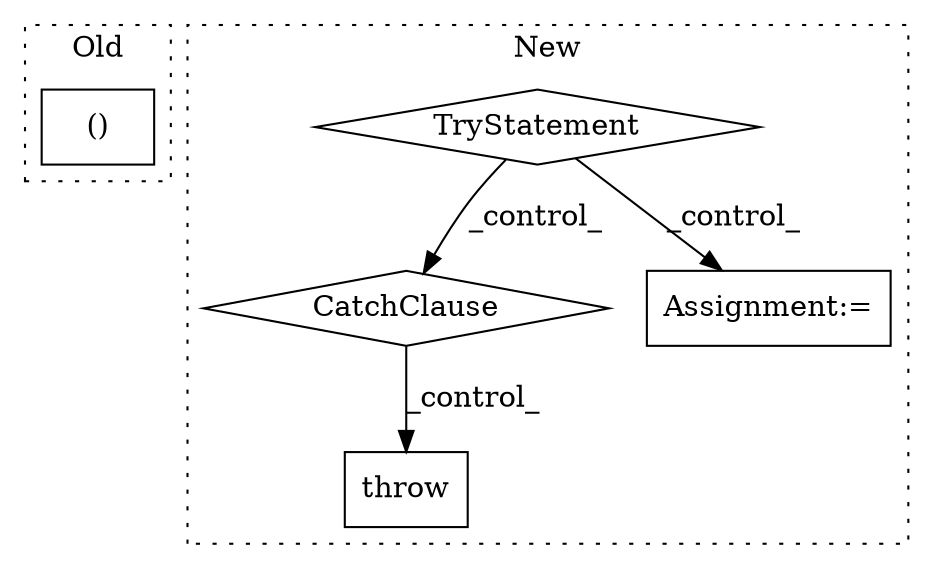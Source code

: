 digraph G {
subgraph cluster0 {
1 [label="()" a="106" s="18325" l="31" shape="box"];
label = "Old";
style="dotted";
}
subgraph cluster1 {
2 [label="CatchClause" a="12" s="18592,18629" l="15,2" shape="diamond"];
3 [label="TryStatement" a="54" s="18533" l="4" shape="diamond"];
4 [label="throw" a="53" s="18643" l="6" shape="box"];
5 [label="Assignment:=" a="7" s="18553" l="1" shape="box"];
label = "New";
style="dotted";
}
2 -> 4 [label="_control_"];
3 -> 5 [label="_control_"];
3 -> 2 [label="_control_"];
}
